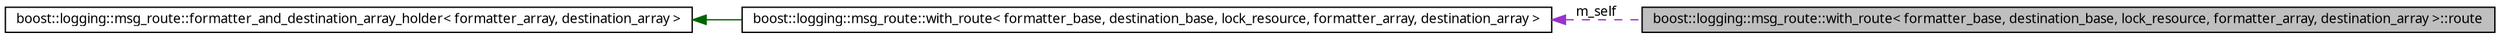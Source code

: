 digraph G
{
  edge [fontname="FreeSans.ttf",fontsize=10,labelfontname="FreeSans.ttf",labelfontsize=10];
  node [fontname="FreeSans.ttf",fontsize=10,shape=record];
  rankdir=LR;
  Node1 [label="boost::logging::msg_route::with_route\< formatter_base, destination_base, lock_resource, formatter_array, destination_array \>::route",height=0.2,width=0.4,color="black", fillcolor="grey75", style="filled" fontcolor="black"];
  Node2 -> Node1 [dir=back,color="darkorchid3",fontsize=10,style="dashed",label="m_self",fontname="FreeSans.ttf"];
  Node2 [label="boost::logging::msg_route::with_route\< formatter_base, destination_base, lock_resource, formatter_array, destination_array \>",height=0.2,width=0.4,color="black", fillcolor="white", style="filled",URL="$classboost_1_1logging_1_1msg__route_1_1with__route.html",tooltip=". Represents a router - by default, first calls all formatters, then all destinations..."];
  Node3 -> Node2 [dir=back,color="darkgreen",fontsize=10,style="solid",fontname="FreeSans.ttf"];
  Node3 [label="boost::logging::msg_route::formatter_and_destination_array_holder\< formatter_array, destination_array \>",height=0.2,width=0.4,color="black", fillcolor="white", style="filled",URL="$structboost_1_1logging_1_1msg__route_1_1formatter__and__destination__array__holder.html",tooltip="Recomended base class for message routers that need access to the underlying formatter..."];
}
